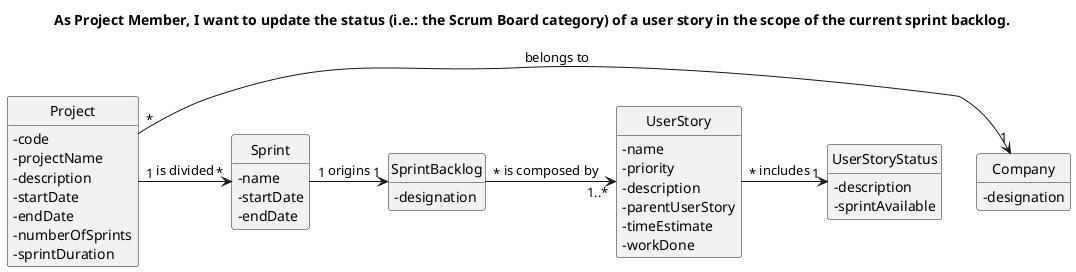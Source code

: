 @startuml
'https://plantuml.com/class-diagram
hide circle
skinparam classAttributeIconSize 0
hide methods

title As Project Member, I want to update the status (i.e.: the Scrum Board category) of a user story in the scope of the current sprint backlog.


class Company {
    -designation
}

class Project {
-code
-projectName
-description
-startDate
-endDate
-numberOfSprints
-sprintDuration
}

class Sprint {
-name
-startDate
-endDate
}

class SprintBacklog {
    -designation
}

class UserStory {
-name
-priority
-description
-parentUserStory
-timeEstimate
-workDone
}

class UserStoryStatus {
-description
-sprintAvailable
}


Project "*" -> "1" Company: belongs to
Project "1" -> "*" Sprint: is divided
Sprint "1" -> "1" SprintBacklog: origins
SprintBacklog "*" -> "1..*"UserStory: is composed by
UserStory "*" -> "1" UserStoryStatus: includes

@enduml